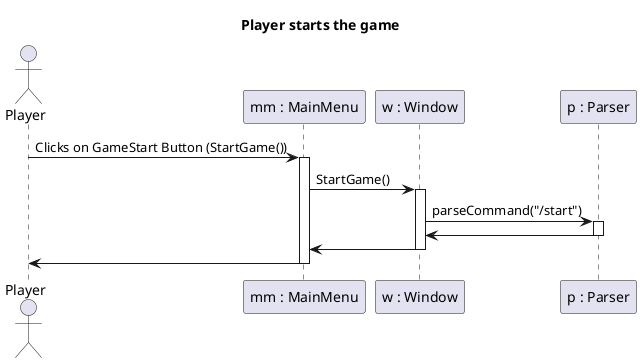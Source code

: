 @startuml GameStart

title Player starts the game

actor Player
participant "mm : MainMenu" as MM
participant "w : Window" as W
participant "p : Parser" as P

'activate Controller
Player -> MM: Clicks on GameStart Button (StartGame())

activate MM
MM -> W: StartGame()
activate W
W -> P: parseCommand("/start")
activate P
P -> W
deactivate P
W -> MM
deactivate W
MM -> Player
deactivate MM

@enduml